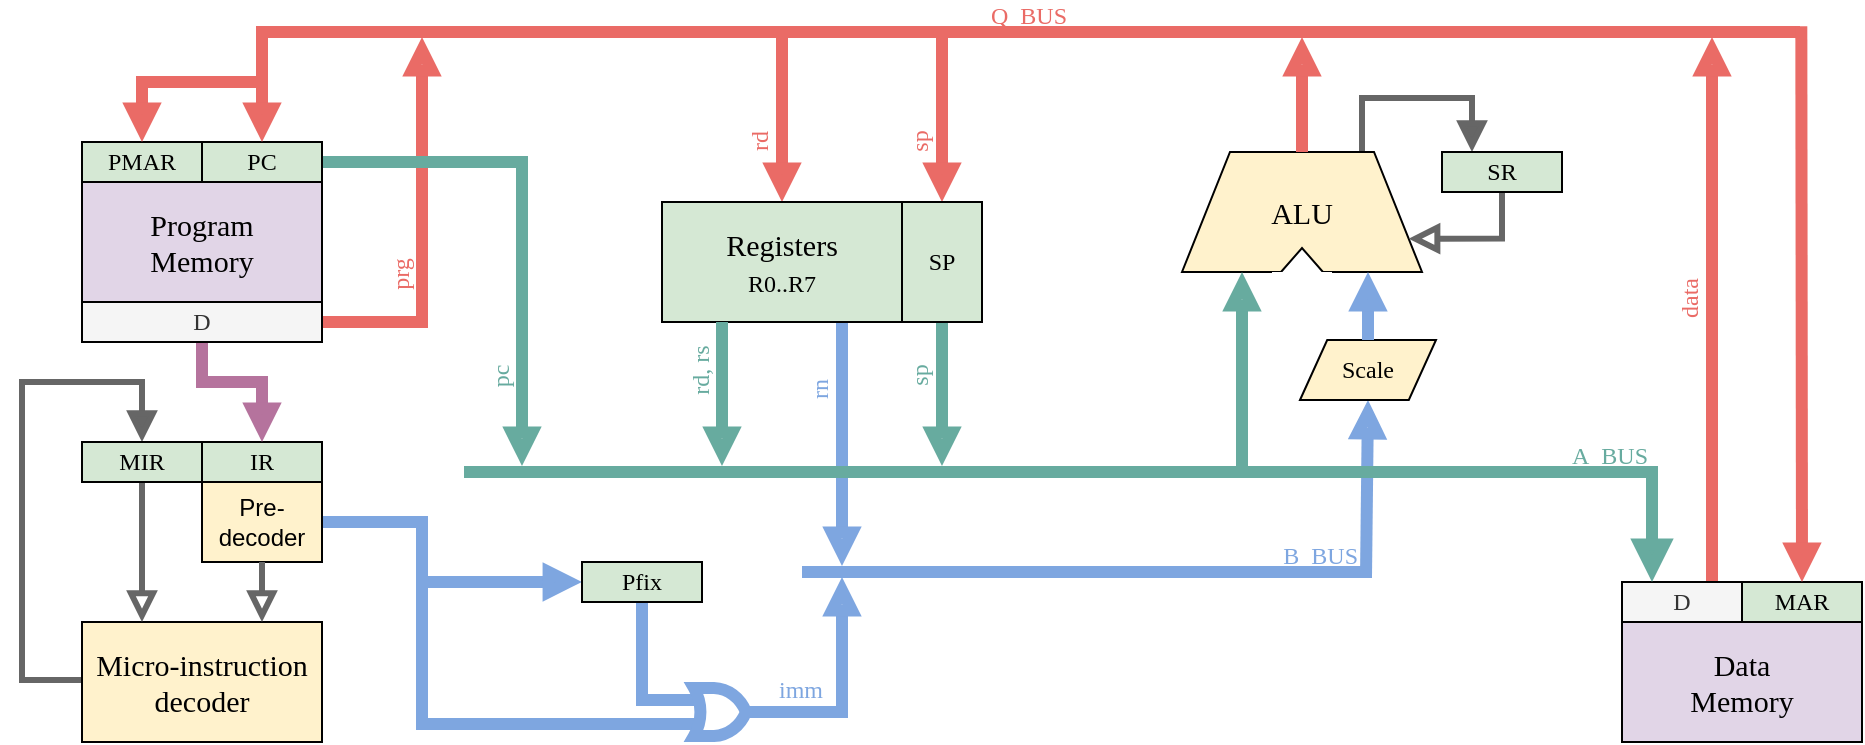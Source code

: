 <mxfile version="11.1.4" type="device"><diagram id="bYJyz9-ESYU4-v9C8c3z" name="Page-1"><mxGraphModel dx="1106" dy="858" grid="1" gridSize="10" guides="1" tooltips="1" connect="1" arrows="1" fold="1" page="1" pageScale="1" pageWidth="1169" pageHeight="827" math="0" shadow="0"><root><mxCell id="0"/><mxCell id="1" parent="0"/><mxCell id="7PECbtIVlv3YIYD0plwd-80" style="edgeStyle=elbowEdgeStyle;rounded=0;orthogonalLoop=1;jettySize=auto;elbow=vertical;html=1;exitX=0.75;exitY=0;exitDx=0;exitDy=0;labelBackgroundColor=none;startSize=8;endArrow=block;endFill=1;endSize=8;strokeWidth=3;fontFamily=Verdana;fontSize=14;align=center;entryX=0.25;entryY=0;entryDx=0;entryDy=0;strokeColor=#666666;" parent="1" source="oo6LAJHTDvUNfR8HqHgP-6" target="7PECbtIVlv3YIYD0plwd-76" edge="1"><mxGeometry relative="1" as="geometry"><mxPoint x="935" y="248" as="targetPoint"/><Array as="points"><mxPoint x="875" y="248"/></Array></mxGeometry></mxCell><mxCell id="oo6LAJHTDvUNfR8HqHgP-6" value="ALU" style="shape=trapezoid;perimeter=trapezoidPerimeter;whiteSpace=wrap;html=1;strokeWidth=1;fontFamily=Verdana;fontSize=15;fillColor=#fff2cc;strokeColor=#000000;rotation=0;" parent="1" vertex="1"><mxGeometry x="770" y="275" width="120" height="60" as="geometry"/></mxCell><mxCell id="7PECbtIVlv3YIYD0plwd-31" style="edgeStyle=none;rounded=0;orthogonalLoop=1;jettySize=auto;html=1;labelBackgroundColor=none;startSize=10;endArrow=block;endFill=0;endSize=4;strokeWidth=6;fontFamily=Verdana;fontSize=14;align=center;fillColor=#f5f5f5;strokeColor=#7EA6E0;entryX=0.5;entryY=1;entryDx=0;entryDy=0;" parent="1" target="OtU5csDIbIF3csl5-3m2-7" edge="1"><mxGeometry relative="1" as="geometry"><mxPoint x="862" y="488" as="sourcePoint"/><mxPoint x="862.5" y="453" as="targetPoint"/></mxGeometry></mxCell><mxCell id="7PECbtIVlv3YIYD0plwd-38" style="edgeStyle=none;rounded=0;orthogonalLoop=1;jettySize=auto;html=1;labelBackgroundColor=none;startSize=4;endArrow=block;endFill=0;endSize=4;strokeWidth=6;fontFamily=Verdana;fontSize=14;align=center;exitX=0.5;exitY=0;exitDx=0;exitDy=0;strokeColor=#EA6B66;" parent="1" source="oo6LAJHTDvUNfR8HqHgP-6" target="7PECbtIVlv3YIYD0plwd-35" edge="1"><mxGeometry relative="1" as="geometry"><mxPoint x="675" y="427" as="sourcePoint"/><Array as="points"><mxPoint x="830" y="270"/></Array><mxPoint x="800" y="220" as="targetPoint"/></mxGeometry></mxCell><mxCell id="7PECbtIVlv3YIYD0plwd-4" value="rn" style="edgeStyle=none;rounded=0;orthogonalLoop=1;jettySize=auto;html=1;exitX=0.75;exitY=1;exitDx=0;exitDy=0;fontFamily=Verdana;fontSize=12;labelPosition=center;verticalLabelPosition=middle;align=center;verticalAlign=bottom;horizontal=0;strokeWidth=6;labelBackgroundColor=none;spacing=0;spacingRight=10;endArrow=block;endFill=0;endSize=4;startSize=4;strokeColor=#7EA6E0;fontColor=#7EA6E0;" parent="1" source="oo6LAJHTDvUNfR8HqHgP-11" target="7PECbtIVlv3YIYD0plwd-2" edge="1"><mxGeometry x="-0.426" relative="1" as="geometry"><mxPoint as="offset"/><mxPoint x="580" y="570" as="targetPoint"/></mxGeometry></mxCell><mxCell id="7PECbtIVlv3YIYD0plwd-69" value="rd" style="edgeStyle=none;rounded=0;orthogonalLoop=1;jettySize=auto;html=1;labelBackgroundColor=none;startSize=4;endArrow=block;endFill=1;endSize=4;strokeWidth=6;fontFamily=Verdana;fontSize=12;align=center;entryX=0.5;entryY=0;entryDx=0;entryDy=0;horizontal=0;verticalAlign=bottom;spacingRight=10;startArrow=none;startFill=0;strokeColor=#EA6B66;fontColor=#EA6B66;" parent="1" source="7PECbtIVlv3YIYD0plwd-35" target="oo6LAJHTDvUNfR8HqHgP-11" edge="1"><mxGeometry x="0.351" relative="1" as="geometry"><Array as="points"><mxPoint x="570" y="280"/></Array><mxPoint as="offset"/></mxGeometry></mxCell><mxCell id="oo6LAJHTDvUNfR8HqHgP-11" value="&lt;font&gt;Registers&lt;br&gt;&lt;font style=&quot;font-size: 12px&quot;&gt;R0..R7&lt;/font&gt;&lt;/font&gt;" style="text;html=1;strokeColor=#000000;fillColor=#d5e8d4;align=center;verticalAlign=middle;whiteSpace=wrap;rounded=0;strokeWidth=1;fontFamily=Verdana;fontSize=15;" parent="1" vertex="1"><mxGeometry x="510" y="300" width="120" height="60" as="geometry"/></mxCell><mxCell id="7PECbtIVlv3YIYD0plwd-5" value="A_BUS" style="line;strokeWidth=6;html=1;perimeter=backbonePerimeter;points=[];outlineConnect=0;fontFamily=Verdana;fontSize=12;horizontal=1;verticalAlign=bottom;labelBackgroundColor=none;align=right;spacing=6;fillColor=#f5f5f5;strokeColor=#67AB9F;fontColor=#67AB9F;" parent="1" vertex="1"><mxGeometry x="411" y="430" width="597" height="10" as="geometry"/></mxCell><mxCell id="7PECbtIVlv3YIYD0plwd-2" value="B_BUS" style="line;strokeWidth=6;html=1;perimeter=backbonePerimeter;points=[];outlineConnect=0;fontFamily=Verdana;fontSize=12;spacing=6;verticalAlign=bottom;shadow=0;align=right;fillColor=#f5f5f5;strokeColor=#7EA6E0;fontColor=#7EA6E0;labelBackgroundColor=none;" parent="1" vertex="1"><mxGeometry x="580" y="480" width="283" height="10" as="geometry"/></mxCell><mxCell id="7PECbtIVlv3YIYD0plwd-30" value="" style="edgeStyle=none;rounded=0;orthogonalLoop=1;jettySize=auto;html=1;fontFamily=Verdana;fontSize=14;labelPosition=right;verticalLabelPosition=middle;align=center;verticalAlign=bottom;horizontal=0;labelBackgroundColor=none;spacing=6;spacingRight=2;endArrow=block;endFill=0;strokeWidth=6;endSize=4;startSize=4;entryX=0.25;entryY=1;entryDx=0;entryDy=0;fillColor=#f5f5f5;strokeColor=#67AB9F;" parent="1" source="7PECbtIVlv3YIYD0plwd-5" target="oo6LAJHTDvUNfR8HqHgP-6" edge="1"><mxGeometry relative="1" as="geometry"><mxPoint x="836" y="525" as="sourcePoint"/><mxPoint x="826" y="483" as="targetPoint"/></mxGeometry></mxCell><mxCell id="7PECbtIVlv3YIYD0plwd-35" value="Q_BUS" style="line;strokeWidth=6;html=1;perimeter=backbonePerimeter;points=[];outlineConnect=0;fontFamily=Verdana;fontSize=12;spacing=6;verticalAlign=bottom;fillColor=#f5f5f5;strokeColor=#EA6B66;shadow=0;align=center;fontColor=#EA6B66;labelBackgroundColor=none;" parent="1" vertex="1"><mxGeometry x="307" y="210" width="772" height="10" as="geometry"/></mxCell><mxCell id="7PECbtIVlv3YIYD0plwd-47" style="edgeStyle=none;rounded=0;orthogonalLoop=1;jettySize=auto;html=1;exitX=0.75;exitY=0;exitDx=0;exitDy=0;labelBackgroundColor=none;startSize=4;endArrow=block;endFill=0;endSize=4;strokeWidth=6;fontFamily=Verdana;fontSize=14;align=center;strokeColor=#EA6B66;" parent="1" source="7PECbtIVlv3YIYD0plwd-32" target="7PECbtIVlv3YIYD0plwd-35" edge="1"><mxGeometry relative="1" as="geometry"><mxPoint x="1125" y="240" as="targetPoint"/></mxGeometry></mxCell><mxCell id="uzuY4HpjYJN_Ay_BLV-1-11" value="data" style="text;resizable=0;points=[];align=right;verticalAlign=bottom;labelBackgroundColor=none;fontSize=12;horizontal=0;spacing=0;spacingRight=10;fontFamily=Verdana;html=1;fontColor=#EA6B66;" parent="7PECbtIVlv3YIYD0plwd-47" vertex="1" connectable="0"><mxGeometry x="-0.108" y="-1" relative="1" as="geometry"><mxPoint x="-6" y="-38.5" as="offset"/></mxGeometry></mxCell><mxCell id="7PECbtIVlv3YIYD0plwd-60" value="" style="group" parent="1" vertex="1" connectable="0"><mxGeometry x="815" y="317" width="30" height="28" as="geometry"/></mxCell><mxCell id="7PECbtIVlv3YIYD0plwd-54" value="" style="triangle;whiteSpace=wrap;html=1;shadow=0;labelBackgroundColor=none;strokeWidth=1;fontFamily=Verdana;fontSize=14;align=right;rotation=-90;" parent="7PECbtIVlv3YIYD0plwd-60" vertex="1"><mxGeometry x="7" width="16" height="28" as="geometry"/></mxCell><mxCell id="7PECbtIVlv3YIYD0plwd-55" value="" style="rounded=0;whiteSpace=wrap;html=1;shadow=0;labelBackgroundColor=none;strokeWidth=1;fontFamily=Verdana;fontSize=14;align=right;strokeColor=none;" parent="7PECbtIVlv3YIYD0plwd-60" vertex="1"><mxGeometry y="18" width="30" height="10" as="geometry"/></mxCell><mxCell id="7PECbtIVlv3YIYD0plwd-81" style="edgeStyle=orthogonalEdgeStyle;rounded=0;orthogonalLoop=1;jettySize=auto;html=1;exitX=0.5;exitY=1;exitDx=0;exitDy=0;entryX=1;entryY=0.75;entryDx=0;entryDy=0;labelBackgroundColor=none;startSize=8;endArrow=block;endFill=0;endSize=8;strokeWidth=3;fontFamily=Verdana;fontSize=14;align=center;strokeColor=#666666;" parent="1" source="7PECbtIVlv3YIYD0plwd-76" target="oo6LAJHTDvUNfR8HqHgP-6" edge="1"><mxGeometry relative="1" as="geometry"/></mxCell><mxCell id="7PECbtIVlv3YIYD0plwd-76" value="&lt;font style=&quot;font-size: 12px;&quot;&gt;SR&lt;/font&gt;" style="text;html=1;strokeColor=#000000;fillColor=#d5e8d4;align=center;verticalAlign=middle;whiteSpace=wrap;rounded=0;strokeWidth=1;fontFamily=Verdana;fontSize=12;" parent="1" vertex="1"><mxGeometry x="900" y="275" width="60" height="20" as="geometry"/></mxCell><mxCell id="7PECbtIVlv3YIYD0plwd-91" style="edgeStyle=orthogonalEdgeStyle;rounded=0;orthogonalLoop=1;jettySize=auto;html=1;exitX=0;exitY=0.5;exitDx=0;exitDy=0;labelBackgroundColor=none;startSize=8;endArrow=block;endFill=1;endSize=8;strokeWidth=3;fontFamily=Verdana;fontSize=14;align=center;entryX=0.5;entryY=0;entryDx=0;entryDy=0;strokeColor=#666666;" parent="1" source="7PECbtIVlv3YIYD0plwd-87" target="7PECbtIVlv3YIYD0plwd-90" edge="1"><mxGeometry relative="1" as="geometry"><mxPoint x="142" y="460" as="targetPoint"/><Array as="points"><mxPoint x="220" y="539"/><mxPoint x="190" y="539"/><mxPoint x="190" y="390"/><mxPoint x="250" y="390"/></Array></mxGeometry></mxCell><mxCell id="7PECbtIVlv3YIYD0plwd-102" value="" style="edgeStyle=orthogonalEdgeStyle;rounded=0;orthogonalLoop=1;jettySize=auto;html=1;labelBackgroundColor=none;startSize=10;endArrow=none;endFill=0;endSize=10;strokeWidth=6;fontFamily=Verdana;fontSize=12;align=center;verticalAlign=bottom;horizontal=1;spacing=0;spacingRight=0;entryX=0;entryY=0.75;entryDx=0;entryDy=0;entryPerimeter=0;strokeColor=#7EA6E0;spacingBottom=0;spacingLeft=0;spacingTop=0;" parent="1" target="EOEx4cHaCTOu8DqKz9w0-5" edge="1"><mxGeometry x="-0.801" y="-51" relative="1" as="geometry"><mxPoint x="542" y="579" as="targetPoint"/><Array as="points"><mxPoint x="390" y="510"/><mxPoint x="390" y="561"/></Array><mxPoint x="41" y="-50" as="offset"/><mxPoint x="390" y="490" as="sourcePoint"/></mxGeometry></mxCell><mxCell id="7PECbtIVlv3YIYD0plwd-87" value="Micro-instruction&lt;br&gt;decoder" style="text;html=1;strokeColor=#000000;fillColor=#fff2cc;align=center;verticalAlign=middle;whiteSpace=wrap;rounded=0;strokeWidth=1;fontFamily=Verdana;fontSize=15;" parent="1" vertex="1"><mxGeometry x="220" y="510" width="120" height="60" as="geometry"/></mxCell><mxCell id="7PECbtIVlv3YIYD0plwd-88" value="IR" style="text;html=1;strokeColor=#000000;fillColor=#d5e8d4;align=center;verticalAlign=middle;whiteSpace=wrap;rounded=0;strokeWidth=1;fontFamily=Verdana;fontSize=12;" parent="1" vertex="1"><mxGeometry x="280" y="420" width="60" height="20" as="geometry"/></mxCell><mxCell id="7PECbtIVlv3YIYD0plwd-92" style="edgeStyle=none;rounded=0;orthogonalLoop=1;jettySize=auto;html=1;exitX=0.5;exitY=1;exitDx=0;exitDy=0;labelBackgroundColor=none;startSize=8;endArrow=block;endFill=0;endSize=8;strokeWidth=3;fontFamily=Verdana;fontSize=14;align=center;entryX=0.25;entryY=0;entryDx=0;entryDy=0;strokeColor=#666666;" parent="1" source="7PECbtIVlv3YIYD0plwd-90" target="7PECbtIVlv3YIYD0plwd-87" edge="1"><mxGeometry relative="1" as="geometry"><mxPoint x="252" y="510" as="targetPoint"/></mxGeometry></mxCell><mxCell id="7PECbtIVlv3YIYD0plwd-90" value="MIR" style="text;html=1;strokeColor=#000000;fillColor=#d5e8d4;align=center;verticalAlign=middle;whiteSpace=wrap;rounded=0;strokeWidth=1;fontFamily=Verdana;fontSize=12;" parent="1" vertex="1"><mxGeometry x="220" y="420" width="60" height="20" as="geometry"/></mxCell><mxCell id="7PECbtIVlv3YIYD0plwd-95" style="edgeStyle=orthogonalEdgeStyle;rounded=0;orthogonalLoop=1;jettySize=auto;html=1;exitX=0.5;exitY=1;exitDx=0;exitDy=0;entryX=0.5;entryY=0;entryDx=0;entryDy=0;labelBackgroundColor=none;startSize=4;endArrow=block;endFill=1;endSize=4;strokeWidth=6;fontFamily=Verdana;fontSize=14;align=center;strokeColor=#B5739D;" parent="1" source="uzuY4HpjYJN_Ay_BLV-1-10" target="7PECbtIVlv3YIYD0plwd-88" edge="1"><mxGeometry relative="1" as="geometry"><Array as="points"><mxPoint x="280" y="390"/><mxPoint x="310" y="390"/></Array></mxGeometry></mxCell><mxCell id="7PECbtIVlv3YIYD0plwd-98" value="prg" style="edgeStyle=orthogonalEdgeStyle;rounded=0;orthogonalLoop=1;jettySize=auto;html=1;labelBackgroundColor=none;startSize=4;endArrow=block;endFill=0;endSize=4;strokeWidth=6;fontFamily=Verdana;fontSize=12;align=center;verticalAlign=bottom;horizontal=0;exitX=1;exitY=0.5;exitDx=0;exitDy=0;spacing=0;spacingRight=10;strokeColor=#EA6B66;fontColor=#EA6B66;" parent="1" source="uzuY4HpjYJN_Ay_BLV-1-10" target="7PECbtIVlv3YIYD0plwd-35" edge="1"><mxGeometry x="-0.248" relative="1" as="geometry"><mxPoint x="372" y="426" as="sourcePoint"/><Array as="points"><mxPoint x="390" y="360"/></Array><mxPoint as="offset"/></mxGeometry></mxCell><mxCell id="7PECbtIVlv3YIYD0plwd-101" value="pc" style="edgeStyle=orthogonalEdgeStyle;rounded=0;orthogonalLoop=1;jettySize=auto;html=1;exitX=1;exitY=0.5;exitDx=0;exitDy=0;labelBackgroundColor=none;startSize=4;endArrow=block;endFill=0;endSize=4;strokeWidth=6;fontFamily=Verdana;fontSize=12;align=center;horizontal=0;verticalAlign=bottom;spacing=0;spacingRight=10;strokeColor=#67AB9F;fontColor=#67AB9F;" parent="1" source="7PECbtIVlv3YIYD0plwd-84" target="7PECbtIVlv3YIYD0plwd-5" edge="1"><mxGeometry x="0.653" relative="1" as="geometry"><Array as="points"><mxPoint x="440" y="280"/></Array><mxPoint as="offset"/><mxPoint x="422" y="480" as="targetPoint"/></mxGeometry></mxCell><mxCell id="E7_qgRfLG7lhhZWOt4PQ-1" value="rd, rs" style="edgeStyle=none;rounded=0;orthogonalLoop=1;jettySize=auto;html=1;exitX=0.25;exitY=1;exitDx=0;exitDy=0;fontFamily=Verdana;fontSize=12;labelPosition=center;verticalLabelPosition=middle;align=center;verticalAlign=bottom;horizontal=0;labelBackgroundColor=none;spacing=0;spacingRight=10;endArrow=block;endFill=0;strokeWidth=6;endSize=4;startSize=4;strokeColor=#67AB9F;fontColor=#67AB9F;" parent="1" source="oo6LAJHTDvUNfR8HqHgP-11" target="7PECbtIVlv3YIYD0plwd-5" edge="1"><mxGeometry x="-0.292" relative="1" as="geometry"><mxPoint x="550" y="460" as="sourcePoint"/><mxPoint x="550" y="522" as="targetPoint"/><mxPoint as="offset"/></mxGeometry></mxCell><mxCell id="7PECbtIVlv3YIYD0plwd-1" value="Data&lt;br&gt;Memory" style="text;html=1;strokeColor=#000000;fillColor=#e1d5e7;align=center;verticalAlign=middle;whiteSpace=wrap;rounded=0;strokeWidth=1;fontFamily=Verdana;fontSize=15;" parent="1" vertex="1"><mxGeometry x="990" y="510" width="120" height="60" as="geometry"/></mxCell><mxCell id="7PECbtIVlv3YIYD0plwd-32" value="&lt;font style=&quot;font-size: 12px&quot;&gt;D&lt;br&gt;&lt;/font&gt;" style="text;html=1;align=center;verticalAlign=middle;whiteSpace=wrap;rounded=0;strokeWidth=1;fontFamily=Verdana;fontSize=12;fillColor=#f5f5f5;strokeColor=#000000;fontColor=#333333;" parent="1" vertex="1"><mxGeometry x="990" y="490" width="60" height="20" as="geometry"/></mxCell><mxCell id="7PECbtIVlv3YIYD0plwd-34" value="&lt;font style=&quot;font-size: 12px;&quot;&gt;MAR&lt;/font&gt;" style="text;html=1;strokeColor=#000000;fillColor=#d5e8d4;align=center;verticalAlign=middle;whiteSpace=wrap;rounded=0;strokeWidth=1;fontFamily=Verdana;fontSize=12;horizontal=1;" parent="1" vertex="1"><mxGeometry x="1050" y="490" width="60" height="20" as="geometry"/></mxCell><mxCell id="7PECbtIVlv3YIYD0plwd-83" value="Program&lt;br&gt;Memory" style="text;html=1;strokeColor=#000000;fillColor=#e1d5e7;align=center;verticalAlign=middle;whiteSpace=wrap;rounded=0;strokeWidth=1;fontFamily=Verdana;fontSize=15;" parent="1" vertex="1"><mxGeometry x="220" y="290" width="120" height="60" as="geometry"/></mxCell><mxCell id="7PECbtIVlv3YIYD0plwd-84" value="PC" style="text;html=1;strokeColor=#000000;fillColor=#d5e8d4;align=center;verticalAlign=middle;whiteSpace=wrap;rounded=0;strokeWidth=1;fontFamily=Verdana;fontSize=12;" parent="1" vertex="1"><mxGeometry x="280" y="270" width="60" height="20" as="geometry"/></mxCell><mxCell id="7PECbtIVlv3YIYD0plwd-85" value="PMAR" style="text;html=1;strokeColor=#000000;fillColor=#d5e8d4;align=center;verticalAlign=middle;whiteSpace=wrap;rounded=0;strokeWidth=1;fontFamily=Verdana;fontSize=12;" parent="1" vertex="1"><mxGeometry x="220" y="270" width="60" height="20" as="geometry"/></mxCell><mxCell id="7PECbtIVlv3YIYD0plwd-99" style="edgeStyle=orthogonalEdgeStyle;rounded=0;orthogonalLoop=1;jettySize=auto;html=1;labelBackgroundColor=none;startSize=4;endArrow=block;endFill=1;endSize=4;strokeWidth=6;fontFamily=Verdana;fontSize=14;align=center;entryX=0.5;entryY=0;entryDx=0;entryDy=0;strokeColor=#EA6B66;" parent="1" target="7PECbtIVlv3YIYD0plwd-85" edge="1"><mxGeometry relative="1" as="geometry"><mxPoint x="310" y="250" as="sourcePoint"/><Array as="points"><mxPoint x="310" y="240"/><mxPoint x="250" y="240"/></Array></mxGeometry></mxCell><mxCell id="7PECbtIVlv3YIYD0plwd-100" style="edgeStyle=none;rounded=0;orthogonalLoop=1;jettySize=auto;html=1;labelBackgroundColor=none;startSize=4;endArrow=block;endFill=1;endSize=4;strokeWidth=6;fontFamily=Verdana;fontSize=14;align=center;entryX=0.5;entryY=0;entryDx=0;entryDy=0;strokeColor=#EA6B66;" parent="1" source="7PECbtIVlv3YIYD0plwd-35" target="7PECbtIVlv3YIYD0plwd-84" edge="1"><mxGeometry relative="1" as="geometry"><mxPoint x="312" y="310" as="sourcePoint"/></mxGeometry></mxCell><mxCell id="EOEx4cHaCTOu8DqKz9w0-7" style="edgeStyle=orthogonalEdgeStyle;rounded=0;orthogonalLoop=1;jettySize=auto;html=1;exitX=1;exitY=0.5;exitDx=0;exitDy=0;endSize=4;startSize=10;endArrow=block;endFill=1;strokeWidth=6;strokeColor=#7EA6E0;entryX=0;entryY=0.5;entryDx=0;entryDy=0;fontColor=#7EA6E0;" parent="1" source="AL6U14OraophEnAEyjit-6" target="EOEx4cHaCTOu8DqKz9w0-3" edge="1"><mxGeometry relative="1" as="geometry"><Array as="points"><mxPoint x="390" y="460"/><mxPoint x="390" y="490"/></Array><mxPoint x="379.667" y="503" as="sourcePoint"/><mxPoint x="470" y="510" as="targetPoint"/></mxGeometry></mxCell><mxCell id="AL6U14OraophEnAEyjit-6" value="Pre-&lt;br&gt;decoder" style="rounded=0;whiteSpace=wrap;html=1;fillColor=#fff2cc;strokeColor=#000000;" parent="1" vertex="1"><mxGeometry x="280" y="440" width="60" height="40" as="geometry"/></mxCell><mxCell id="7PECbtIVlv3YIYD0plwd-93" style="edgeStyle=none;rounded=0;orthogonalLoop=1;jettySize=auto;html=1;exitX=0.5;exitY=1;exitDx=0;exitDy=0;entryX=0.75;entryY=0;entryDx=0;entryDy=0;labelBackgroundColor=none;startSize=8;endArrow=block;endFill=0;endSize=8;strokeWidth=3;fontFamily=Verdana;fontSize=14;align=center;strokeColor=#666666;" parent="1" source="AL6U14OraophEnAEyjit-6" target="7PECbtIVlv3YIYD0plwd-87" edge="1"><mxGeometry relative="1" as="geometry"/></mxCell><mxCell id="EOEx4cHaCTOu8DqKz9w0-9" value="sp" style="edgeStyle=orthogonalEdgeStyle;rounded=0;orthogonalLoop=1;jettySize=auto;html=1;exitX=0.5;exitY=1;exitDx=0;exitDy=0;startSize=4;endArrow=block;endFill=0;endSize=4;spacingRight=10;verticalAlign=bottom;horizontal=0;fontSize=12;strokeWidth=6;strokeColor=#67AB9F;spacing=2;fontFamily=Verdana;labelBackgroundColor=none;fontColor=#67AB9F;" parent="1" source="EOEx4cHaCTOu8DqKz9w0-1" target="7PECbtIVlv3YIYD0plwd-5" edge="1"><mxGeometry x="-0.167" relative="1" as="geometry"><Array as="points"><mxPoint x="650" y="390"/><mxPoint x="650" y="390"/></Array><mxPoint as="offset"/></mxGeometry></mxCell><mxCell id="EOEx4cHaCTOu8DqKz9w0-11" value="sp" style="edgeStyle=orthogonalEdgeStyle;rounded=0;orthogonalLoop=1;jettySize=auto;html=1;startSize=4;endArrow=block;endFill=1;endSize=4;horizontal=0;verticalAlign=bottom;spacingRight=10;fontSize=12;entryX=0.5;entryY=0;entryDx=0;entryDy=0;strokeWidth=6;strokeColor=#EA6B66;fontFamily=Verdana;fontColor=#EA6B66;" parent="1" source="7PECbtIVlv3YIYD0plwd-35" target="EOEx4cHaCTOu8DqKz9w0-1" edge="1"><mxGeometry x="0.351" relative="1" as="geometry"><mxPoint x="650" y="330" as="targetPoint"/><mxPoint x="680" y="250" as="sourcePoint"/><Array as="points"><mxPoint x="650" y="250"/><mxPoint x="650" y="250"/></Array><mxPoint as="offset"/></mxGeometry></mxCell><mxCell id="EOEx4cHaCTOu8DqKz9w0-1" value="&lt;font style=&quot;font-size: 12px;&quot;&gt;SP&lt;br style=&quot;font-size: 12px;&quot;&gt;&lt;/font&gt;" style="text;html=1;strokeColor=#000000;fillColor=#d5e8d4;align=center;verticalAlign=middle;whiteSpace=wrap;rounded=0;strokeWidth=1;fontFamily=Verdana;fontSize=12;" parent="1" vertex="1"><mxGeometry x="630" y="300" width="40" height="60" as="geometry"/></mxCell><mxCell id="EOEx4cHaCTOu8DqKz9w0-6" style="edgeStyle=orthogonalEdgeStyle;rounded=0;orthogonalLoop=1;jettySize=auto;html=1;exitX=0.5;exitY=1;exitDx=0;exitDy=0;entryX=0;entryY=0.25;entryDx=0;entryDy=0;entryPerimeter=0;endSize=10;startSize=10;endArrow=none;endFill=0;strokeWidth=6;strokeColor=#7EA6E0;" parent="1" source="EOEx4cHaCTOu8DqKz9w0-3" target="EOEx4cHaCTOu8DqKz9w0-5" edge="1"><mxGeometry relative="1" as="geometry"/></mxCell><mxCell id="EOEx4cHaCTOu8DqKz9w0-3" value="Pfix" style="text;html=1;strokeColor=#000000;fillColor=#d5e8d4;align=center;verticalAlign=middle;whiteSpace=wrap;rounded=0;strokeWidth=1;fontFamily=Verdana;fontSize=12;" parent="1" vertex="1"><mxGeometry x="470" y="480" width="60" height="20" as="geometry"/></mxCell><mxCell id="EOEx4cHaCTOu8DqKz9w0-8" style="edgeStyle=orthogonalEdgeStyle;rounded=0;orthogonalLoop=1;jettySize=auto;html=1;exitX=1;exitY=0.5;exitDx=0;exitDy=0;exitPerimeter=0;startSize=4;endArrow=block;endFill=0;endSize=4;strokeWidth=6;strokeColor=#7EA6E0;labelBackgroundColor=none;fontColor=#7EA6E0;fontSize=12;verticalAlign=middle;spacingRight=10;" parent="1" source="EOEx4cHaCTOu8DqKz9w0-5" target="7PECbtIVlv3YIYD0plwd-2" edge="1"><mxGeometry relative="1" as="geometry"><Array as="points"><mxPoint x="600" y="555"/></Array><mxPoint x="599.667" y="490.167" as="targetPoint"/></mxGeometry></mxCell><mxCell id="9wDAaarZTO2req2-kc7W-1" value="imm" style="text;html=1;resizable=0;points=[];align=center;verticalAlign=bottom;labelBackgroundColor=none;fontColor=#7EA6E0;horizontal=1;spacingRight=10;fontFamily=Verdana;spacing=0;" parent="EOEx4cHaCTOu8DqKz9w0-8" vertex="1" connectable="0"><mxGeometry x="0.185" y="1" relative="1" as="geometry"><mxPoint x="-15" y="19" as="offset"/></mxGeometry></mxCell><mxCell id="EOEx4cHaCTOu8DqKz9w0-5" value="" style="verticalLabelPosition=bottom;shadow=0;dashed=0;align=center;fillColor=#ffffff;html=1;verticalAlign=top;strokeWidth=6;shape=mxgraph.electrical.logic_gates.logic_gate;operation=or;aspect=fixed;strokeColor=#7EA6E0;" parent="1" vertex="1"><mxGeometry x="520" y="543" width="40" height="24" as="geometry"/></mxCell><mxCell id="uzuY4HpjYJN_Ay_BLV-1-1" style="rounded=0;orthogonalLoop=1;jettySize=auto;html=1;labelBackgroundColor=none;startSize=4;endArrow=block;endFill=1;endSize=4;strokeWidth=6;fontFamily=Verdana;fontSize=14;align=center;entryX=0.5;entryY=0;entryDx=0;entryDy=0;strokeColor=#EA6B66;" parent="1" target="7PECbtIVlv3YIYD0plwd-34" edge="1"><mxGeometry relative="1" as="geometry"><mxPoint x="1079.667" y="212.167" as="sourcePoint"/><mxPoint x="1079.667" y="477" as="targetPoint"/></mxGeometry></mxCell><mxCell id="uzuY4HpjYJN_Ay_BLV-1-7" value="" style="endArrow=none;html=1;strokeColor=#67AB9F;strokeWidth=6;fontSize=12;endFill=0;startArrow=block;startFill=1;exitX=0.25;exitY=0;exitDx=0;exitDy=0;" parent="1" source="7PECbtIVlv3YIYD0plwd-32" target="7PECbtIVlv3YIYD0plwd-5" edge="1"><mxGeometry width="50" height="50" relative="1" as="geometry"><mxPoint x="1070" y="480" as="sourcePoint"/><mxPoint x="1070" y="420" as="targetPoint"/></mxGeometry></mxCell><mxCell id="uzuY4HpjYJN_Ay_BLV-1-10" value="&lt;font style=&quot;font-size: 12px&quot;&gt;D&lt;br&gt;&lt;/font&gt;" style="text;html=1;align=center;verticalAlign=middle;whiteSpace=wrap;rounded=0;strokeWidth=1;fontFamily=Verdana;fontSize=12;fillColor=#f5f5f5;strokeColor=#000000;fontColor=#333333;" parent="1" vertex="1"><mxGeometry x="220" y="350" width="120" height="20" as="geometry"/></mxCell><mxCell id="OtU5csDIbIF3csl5-3m2-7" value="Scale" style="shape=parallelogram;perimeter=parallelogramPerimeter;whiteSpace=wrap;html=1;fontFamily=Verdana;fillColor=#fff2cc;strokeColor=#000000;" vertex="1" parent="1"><mxGeometry x="829" y="369" width="68" height="30" as="geometry"/></mxCell><mxCell id="OtU5csDIbIF3csl5-3m2-9" style="edgeStyle=orthogonalEdgeStyle;rounded=0;orthogonalLoop=1;jettySize=auto;html=1;labelBackgroundColor=none;startSize=4;endArrow=block;endFill=1;endSize=4;strokeWidth=6;fontFamily=Verdana;fontSize=14;align=center;strokeColor=#7EA6E0;" edge="1" parent="1" source="OtU5csDIbIF3csl5-3m2-7"><mxGeometry relative="1" as="geometry"><Array as="points"/><mxPoint x="863" y="360" as="sourcePoint"/><mxPoint x="863" y="335" as="targetPoint"/></mxGeometry></mxCell><mxCell id="76gdxaaUFdXqzk1Zyu3C-14" value="Control Lines" parent="0" visible="0"/><mxCell id="76gdxaaUFdXqzk1Zyu3C-13" style="edgeStyle=orthogonalEdgeStyle;rounded=0;comic=0;orthogonalLoop=1;jettySize=auto;html=1;exitX=0.5;exitY=1;exitDx=0;exitDy=0;entryX=0.5;entryY=0;entryDx=0;entryDy=0;shadow=0;startSize=8;endArrow=openThin;endFill=0;endSize=8;strokeColor=#6c8ebf;strokeWidth=1;fontFamily=Verdana;fontSize=12;fontColor=#6C8EBF;fillColor=#dae8fc;" parent="76gdxaaUFdXqzk1Zyu3C-14" source="7PECbtIVlv3YIYD0plwd-87" target="76gdxaaUFdXqzk1Zyu3C-1" edge="1"><mxGeometry relative="1" as="geometry"><Array as="points"><mxPoint x="280" y="620"/><mxPoint x="120" y="620"/><mxPoint x="120" y="100"/><mxPoint x="650" y="100"/></Array></mxGeometry></mxCell><mxCell id="76gdxaaUFdXqzk1Zyu3C-8" style="edgeStyle=orthogonalEdgeStyle;rounded=0;comic=0;orthogonalLoop=1;jettySize=auto;html=1;exitX=1;exitY=0.75;exitDx=0;exitDy=0;shadow=0;startSize=8;endArrow=openThin;endFill=0;endSize=8;strokeColor=#6c8ebf;strokeWidth=1;fontFamily=Verdana;fontSize=12;fontColor=#6C8EBF;fillColor=#dae8fc;entryX=0;entryY=0.75;entryDx=0;entryDy=0;" parent="76gdxaaUFdXqzk1Zyu3C-14" source="76gdxaaUFdXqzk1Zyu3C-1" target="oo6LAJHTDvUNfR8HqHgP-6" edge="1"><mxGeometry relative="1" as="geometry"><Array as="points"><mxPoint x="700" y="180"/><mxPoint x="700" y="373"/></Array><mxPoint x="800" y="417" as="targetPoint"/></mxGeometry></mxCell><mxCell id="76gdxaaUFdXqzk1Zyu3C-3" style="edgeStyle=orthogonalEdgeStyle;rounded=0;orthogonalLoop=1;jettySize=auto;html=1;fontSize=12;entryX=0.25;entryY=0;entryDx=0;entryDy=0;endArrow=openThin;endFill=0;strokeWidth=1;endSize=10;startSize=10;exitX=1;exitY=0.5;exitDx=0;exitDy=0;fillColor=#dae8fc;strokeColor=#6c8ebf;" parent="76gdxaaUFdXqzk1Zyu3C-14" source="76gdxaaUFdXqzk1Zyu3C-4" target="7PECbtIVlv3YIYD0plwd-84" edge="1"><mxGeometry relative="1" as="geometry"><mxPoint x="380" y="330" as="sourcePoint"/><Array as="points"><mxPoint x="295" y="170"/></Array></mxGeometry></mxCell><mxCell id="76gdxaaUFdXqzk1Zyu3C-4" value="PC&lt;br&gt;Inc" style="text;html=1;strokeColor=#6c8ebf;fillColor=#dae8fc;align=center;verticalAlign=middle;whiteSpace=wrap;rounded=1;fontSize=12;fontFamily=Verdana;arcSize=6;fontColor=#6C8EBF;" parent="76gdxaaUFdXqzk1Zyu3C-14" vertex="1"><mxGeometry x="210" y="150" width="60" height="40" as="geometry"/></mxCell><mxCell id="76gdxaaUFdXqzk1Zyu3C-1" value="&lt;font face=&quot;Verdana&quot; style=&quot;font-size: 13px&quot;&gt;ALU Control&lt;/font&gt;" style="rounded=1;whiteSpace=wrap;html=1;fillColor=#dae8fc;strokeColor=#6c8ebf;arcSize=7;fontColor=#6C8EBF;" parent="76gdxaaUFdXqzk1Zyu3C-14" vertex="1"><mxGeometry x="620" y="150" width="60" height="40" as="geometry"/></mxCell><mxCell id="76gdxaaUFdXqzk1Zyu3C-18" style="edgeStyle=orthogonalEdgeStyle;rounded=0;comic=0;orthogonalLoop=1;jettySize=auto;html=1;exitX=1;exitY=0.25;exitDx=0;exitDy=0;shadow=0;startSize=8;endArrow=openThin;endFill=0;endSize=8;strokeColor=#6c8ebf;strokeWidth=1;fontFamily=Verdana;fontSize=12;fontColor=#6C8EBF;fillColor=#dae8fc;" parent="76gdxaaUFdXqzk1Zyu3C-14" source="76gdxaaUFdXqzk1Zyu3C-17" target="7PECbtIVlv3YIYD0plwd-2" edge="1"><mxGeometry relative="1" as="geometry"><Array as="points"><mxPoint x="480" y="160"/><mxPoint x="480" y="505"/></Array></mxGeometry></mxCell><mxCell id="76gdxaaUFdXqzk1Zyu3C-19" style="edgeStyle=orthogonalEdgeStyle;rounded=0;comic=0;orthogonalLoop=1;jettySize=auto;html=1;exitX=1;exitY=0.5;exitDx=0;exitDy=0;shadow=0;startSize=8;endArrow=openThin;endFill=0;endSize=8;strokeColor=#6c8ebf;strokeWidth=1;fontFamily=Verdana;fontSize=12;fontColor=#6C8EBF;fillColor=#dae8fc;" parent="76gdxaaUFdXqzk1Zyu3C-14" source="76gdxaaUFdXqzk1Zyu3C-17" target="7PECbtIVlv3YIYD0plwd-5" edge="1"><mxGeometry relative="1" as="geometry"><Array as="points"><mxPoint x="470" y="170"/></Array></mxGeometry></mxCell><mxCell id="76gdxaaUFdXqzk1Zyu3C-20" style="edgeStyle=orthogonalEdgeStyle;rounded=0;comic=0;orthogonalLoop=1;jettySize=auto;html=1;exitX=1;exitY=0.75;exitDx=0;exitDy=0;shadow=0;startSize=8;endArrow=openThin;endFill=0;endSize=8;strokeColor=#6c8ebf;strokeWidth=1;fontFamily=Verdana;fontSize=12;fontColor=#6C8EBF;fillColor=#dae8fc;" parent="76gdxaaUFdXqzk1Zyu3C-14" source="76gdxaaUFdXqzk1Zyu3C-17" target="7PECbtIVlv3YIYD0plwd-35" edge="1"><mxGeometry relative="1" as="geometry"><Array as="points"><mxPoint x="460" y="180"/></Array></mxGeometry></mxCell><mxCell id="76gdxaaUFdXqzk1Zyu3C-17" value="&lt;font face=&quot;Verdana&quot; style=&quot;font-size: 13px&quot;&gt;Bus&lt;br&gt;Control&lt;/font&gt;" style="rounded=1;whiteSpace=wrap;html=1;fillColor=#dae8fc;strokeColor=#6c8ebf;arcSize=7;fontColor=#6C8EBF;" parent="76gdxaaUFdXqzk1Zyu3C-14" vertex="1"><mxGeometry x="370" y="150" width="60" height="40" as="geometry"/></mxCell><mxCell id="76gdxaaUFdXqzk1Zyu3C-21" style="edgeStyle=orthogonalEdgeStyle;rounded=0;comic=0;orthogonalLoop=1;jettySize=auto;html=1;exitX=0;exitY=0.75;exitDx=0;exitDy=0;entryX=0;entryY=0.5;entryDx=0;entryDy=0;shadow=0;startSize=8;endArrow=openThin;endFill=0;endSize=8;strokeColor=#6c8ebf;strokeWidth=1;fontFamily=Verdana;fontSize=12;fontColor=#6C8EBF;fillColor=#dae8fc;" parent="76gdxaaUFdXqzk1Zyu3C-14" source="7PECbtIVlv3YIYD0plwd-87" target="7PECbtIVlv3YIYD0plwd-83" edge="1"><mxGeometry relative="1" as="geometry"><Array as="points"><mxPoint x="160" y="585"/><mxPoint x="160" y="370"/></Array></mxGeometry></mxCell><mxCell id="76gdxaaUFdXqzk1Zyu3C-22" style="edgeStyle=orthogonalEdgeStyle;rounded=0;comic=0;orthogonalLoop=1;jettySize=auto;html=1;exitX=0.75;exitY=1;exitDx=0;exitDy=0;entryX=0;entryY=0.5;entryDx=0;entryDy=0;shadow=0;startSize=8;endArrow=openThin;endFill=0;endSize=8;strokeColor=#6c8ebf;strokeWidth=1;fontFamily=Verdana;fontSize=12;fontColor=#6C8EBF;fillColor=#dae8fc;" parent="76gdxaaUFdXqzk1Zyu3C-14" source="7PECbtIVlv3YIYD0plwd-87" target="7PECbtIVlv3YIYD0plwd-1" edge="1"><mxGeometry relative="1" as="geometry"><Array as="points"><mxPoint x="312" y="600"/><mxPoint x="312" y="620"/><mxPoint x="860" y="620"/><mxPoint x="860" y="570"/></Array></mxGeometry></mxCell><mxCell id="76gdxaaUFdXqzk1Zyu3C-23" style="edgeStyle=orthogonalEdgeStyle;rounded=0;comic=0;orthogonalLoop=1;jettySize=auto;html=1;exitX=0.5;exitY=1;exitDx=0;exitDy=0;shadow=0;startSize=8;endArrow=openThin;endFill=0;endSize=8;strokeColor=#6c8ebf;strokeWidth=1;fontFamily=Verdana;fontSize=12;fontColor=#6C8EBF;fillColor=#dae8fc;entryX=0.25;entryY=0;entryDx=0;entryDy=0;" parent="76gdxaaUFdXqzk1Zyu3C-14" source="7PECbtIVlv3YIYD0plwd-87" target="76gdxaaUFdXqzk1Zyu3C-4" edge="1"><mxGeometry relative="1" as="geometry"><Array as="points"><mxPoint x="280" y="620"/><mxPoint x="120" y="620"/><mxPoint x="120" y="100"/><mxPoint x="225" y="100"/></Array><mxPoint x="340" y="90" as="targetPoint"/></mxGeometry></mxCell><mxCell id="76gdxaaUFdXqzk1Zyu3C-24" style="edgeStyle=orthogonalEdgeStyle;rounded=0;comic=0;orthogonalLoop=1;jettySize=auto;html=1;exitX=0.5;exitY=1;exitDx=0;exitDy=0;entryX=0.5;entryY=0;entryDx=0;entryDy=0;shadow=0;startSize=8;endArrow=openThin;endFill=0;endSize=8;strokeColor=#6c8ebf;strokeWidth=1;fontFamily=Verdana;fontSize=12;fontColor=#6C8EBF;fillColor=#dae8fc;" parent="76gdxaaUFdXqzk1Zyu3C-14" source="7PECbtIVlv3YIYD0plwd-87" target="76gdxaaUFdXqzk1Zyu3C-17" edge="1"><mxGeometry relative="1" as="geometry"><Array as="points"><mxPoint x="280" y="620"/><mxPoint x="120" y="620"/><mxPoint x="120" y="100"/><mxPoint x="400" y="100"/></Array></mxGeometry></mxCell><mxCell id="E7_qgRfLG7lhhZWOt4PQ-3" style="edgeStyle=orthogonalEdgeStyle;rounded=0;orthogonalLoop=1;jettySize=auto;html=1;exitX=0;exitY=0.75;exitDx=0;exitDy=0;entryX=0;entryY=0.75;entryDx=0;entryDy=0;startArrow=none;startFill=0;startSize=8;endArrow=openThin;endFill=0;endSize=8;fontSize=12;align=left;fillColor=#dae8fc;strokeColor=#6c8ebf;" parent="76gdxaaUFdXqzk1Zyu3C-14" source="7PECbtIVlv3YIYD0plwd-87" target="7PECbtIVlv3YIYD0plwd-90" edge="1"><mxGeometry relative="1" as="geometry"><Array as="points"><mxPoint x="160" y="585"/><mxPoint x="160" y="465"/></Array></mxGeometry></mxCell><mxCell id="grvOVktwoB_2_8mOorg3-1" style="edgeStyle=orthogonalEdgeStyle;rounded=0;orthogonalLoop=1;jettySize=auto;html=1;exitX=0;exitY=0.5;exitDx=0;exitDy=0;entryX=0.75;entryY=0;entryDx=0;entryDy=0;fillColor=#dae8fc;strokeColor=#6c8ebf;endSize=8;startSize=8;endArrow=openThin;endFill=0;" parent="76gdxaaUFdXqzk1Zyu3C-14" source="76gdxaaUFdXqzk1Zyu3C-1" target="76gdxaaUFdXqzk1Zyu3C-4" edge="1"><mxGeometry relative="1" as="geometry"><Array as="points"><mxPoint x="600" y="170"/><mxPoint x="600" y="120"/><mxPoint x="255" y="120"/></Array></mxGeometry></mxCell><mxCell id="AL6U14OraophEnAEyjit-11" style="edgeStyle=orthogonalEdgeStyle;rounded=0;orthogonalLoop=1;jettySize=auto;html=1;exitX=1;exitY=0.25;exitDx=0;exitDy=0;entryX=0;entryY=0.5;entryDx=0;entryDy=0;startArrow=none;startFill=0;startSize=8;endArrow=openThin;endFill=0;endSize=8;fontColor=#6C8EBF;fillColor=#dae8fc;strokeColor=#6c8ebf;" parent="76gdxaaUFdXqzk1Zyu3C-14" source="AL6U14OraophEnAEyjit-6" target="oo6LAJHTDvUNfR8HqHgP-11" edge="1"><mxGeometry relative="1" as="geometry"><Array as="points"><mxPoint x="340" y="478"/><mxPoint x="400" y="478"/><mxPoint x="400" y="360"/></Array></mxGeometry></mxCell><mxCell id="AL6U14OraophEnAEyjit-12" style="edgeStyle=orthogonalEdgeStyle;rounded=0;orthogonalLoop=1;jettySize=auto;html=1;exitX=0;exitY=0.5;exitDx=0;exitDy=0;entryX=0;entryY=0.25;entryDx=0;entryDy=0;startArrow=none;startFill=0;startSize=8;endArrow=openThin;endFill=0;endSize=8;fontColor=#6C8EBF;align=left;fillColor=#dae8fc;strokeColor=#6c8ebf;" parent="76gdxaaUFdXqzk1Zyu3C-14" source="76gdxaaUFdXqzk1Zyu3C-1" target="7PECbtIVlv3YIYD0plwd-90" edge="1"><mxGeometry relative="1" as="geometry"><Array as="points"><mxPoint x="600" y="170"/><mxPoint x="600" y="120"/><mxPoint x="140" y="120"/><mxPoint x="140" y="455"/></Array></mxGeometry></mxCell><mxCell id="AL6U14OraophEnAEyjit-13" style="edgeStyle=orthogonalEdgeStyle;rounded=0;orthogonalLoop=1;jettySize=auto;html=1;exitX=0;exitY=0.25;exitDx=0;exitDy=0;entryX=1;entryY=0.25;entryDx=0;entryDy=0;startArrow=none;startFill=0;startSize=8;endArrow=openThin;endFill=0;endSize=8;fontColor=#6C8EBF;align=left;fillColor=#dae8fc;strokeColor=#6c8ebf;" parent="76gdxaaUFdXqzk1Zyu3C-14" source="oo6LAJHTDvUNfR8HqHgP-6" target="76gdxaaUFdXqzk1Zyu3C-1" edge="1"><mxGeometry relative="1" as="geometry"><Array as="points"><mxPoint x="720" y="348"/><mxPoint x="720" y="160"/></Array></mxGeometry></mxCell><mxCell id="EOEx4cHaCTOu8DqKz9w0-15" style="edgeStyle=orthogonalEdgeStyle;rounded=0;orthogonalLoop=1;jettySize=auto;html=1;exitX=1;exitY=0.75;exitDx=0;exitDy=0;entryX=0.25;entryY=1;entryDx=0;entryDy=0;startSize=8;endArrow=openThin;endFill=0;endSize=8;fontSize=12;fillColor=#dae8fc;strokeColor=#6c8ebf;" parent="76gdxaaUFdXqzk1Zyu3C-14" source="7PECbtIVlv3YIYD0plwd-87" target="EOEx4cHaCTOu8DqKz9w0-3" edge="1"><mxGeometry relative="1" as="geometry"/></mxCell><mxCell id="OtU5csDIbIF3csl5-3m2-6" value="&lt;font style=&quot;font-size: 12px;&quot;&gt;SP&lt;br style=&quot;font-size: 12px;&quot;&gt;&lt;/font&gt;" style="text;html=1;strokeColor=#000000;fillColor=#d5e8d4;align=center;verticalAlign=middle;whiteSpace=wrap;rounded=0;strokeWidth=1;fontFamily=Verdana;fontSize=12;" vertex="1" parent="76gdxaaUFdXqzk1Zyu3C-14"><mxGeometry x="640" y="310" width="40" height="60" as="geometry"/></mxCell></root></mxGraphModel></diagram></mxfile>